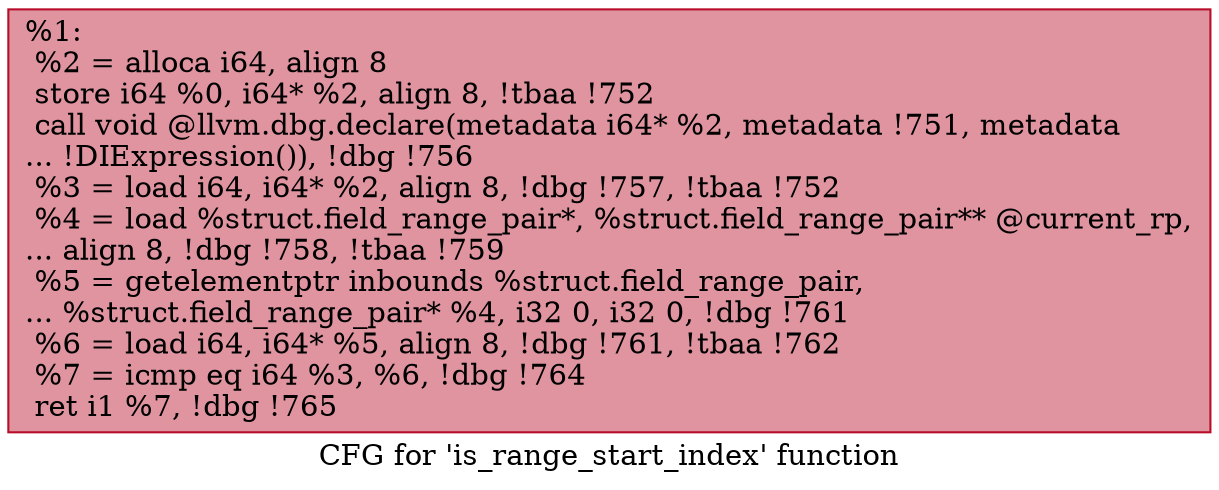 digraph "CFG for 'is_range_start_index' function" {
	label="CFG for 'is_range_start_index' function";

	Node0x1097b70 [shape=record,color="#b70d28ff", style=filled, fillcolor="#b70d2870",label="{%1:\l  %2 = alloca i64, align 8\l  store i64 %0, i64* %2, align 8, !tbaa !752\l  call void @llvm.dbg.declare(metadata i64* %2, metadata !751, metadata\l... !DIExpression()), !dbg !756\l  %3 = load i64, i64* %2, align 8, !dbg !757, !tbaa !752\l  %4 = load %struct.field_range_pair*, %struct.field_range_pair** @current_rp,\l... align 8, !dbg !758, !tbaa !759\l  %5 = getelementptr inbounds %struct.field_range_pair,\l... %struct.field_range_pair* %4, i32 0, i32 0, !dbg !761\l  %6 = load i64, i64* %5, align 8, !dbg !761, !tbaa !762\l  %7 = icmp eq i64 %3, %6, !dbg !764\l  ret i1 %7, !dbg !765\l}"];
}
